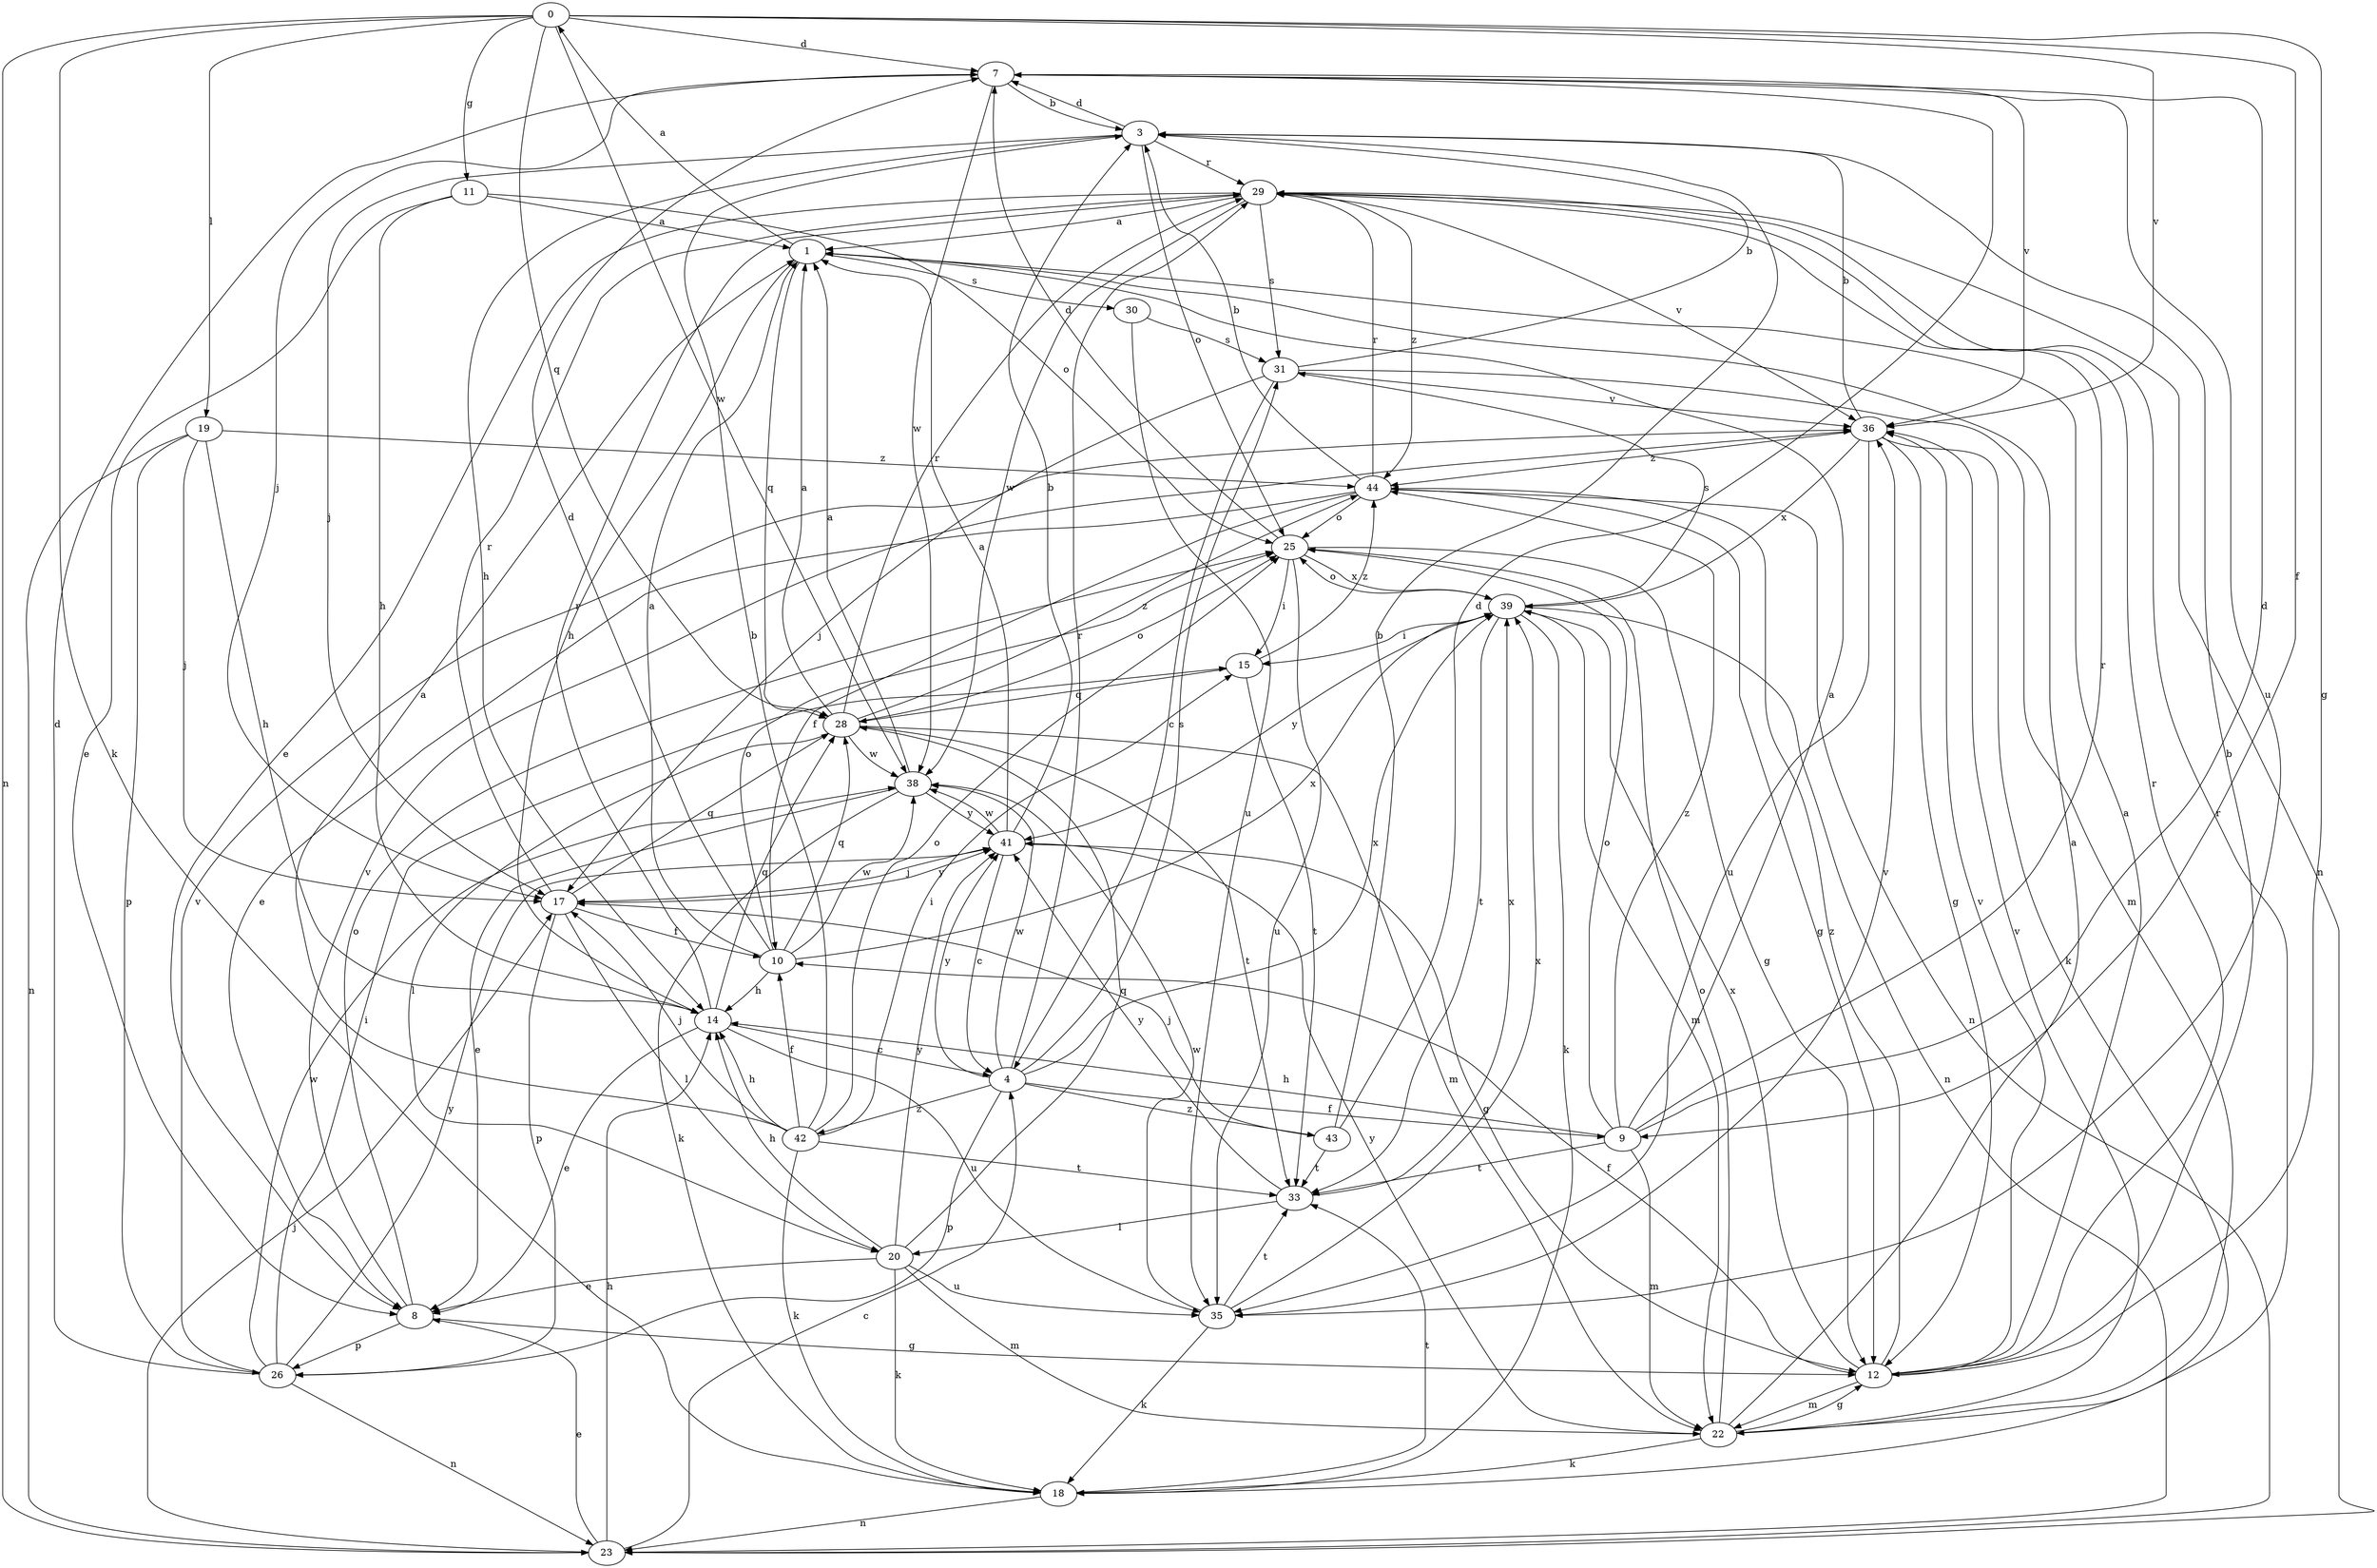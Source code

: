 strict digraph  {
0;
1;
3;
4;
7;
8;
9;
10;
11;
12;
14;
15;
17;
18;
19;
20;
22;
23;
25;
26;
28;
29;
30;
31;
33;
35;
36;
38;
39;
41;
42;
43;
44;
0 -> 7  [label=d];
0 -> 9  [label=f];
0 -> 11  [label=g];
0 -> 12  [label=g];
0 -> 18  [label=k];
0 -> 19  [label=l];
0 -> 23  [label=n];
0 -> 28  [label=q];
0 -> 36  [label=v];
0 -> 38  [label=w];
1 -> 0  [label=a];
1 -> 14  [label=h];
1 -> 28  [label=q];
1 -> 30  [label=s];
3 -> 7  [label=d];
3 -> 14  [label=h];
3 -> 17  [label=j];
3 -> 25  [label=o];
3 -> 29  [label=r];
4 -> 9  [label=f];
4 -> 26  [label=p];
4 -> 29  [label=r];
4 -> 31  [label=s];
4 -> 38  [label=w];
4 -> 39  [label=x];
4 -> 41  [label=y];
4 -> 42  [label=z];
4 -> 43  [label=z];
7 -> 3  [label=b];
7 -> 17  [label=j];
7 -> 35  [label=u];
7 -> 36  [label=v];
7 -> 38  [label=w];
8 -> 12  [label=g];
8 -> 25  [label=o];
8 -> 26  [label=p];
8 -> 36  [label=v];
9 -> 1  [label=a];
9 -> 7  [label=d];
9 -> 14  [label=h];
9 -> 22  [label=m];
9 -> 25  [label=o];
9 -> 29  [label=r];
9 -> 33  [label=t];
9 -> 44  [label=z];
10 -> 1  [label=a];
10 -> 7  [label=d];
10 -> 14  [label=h];
10 -> 25  [label=o];
10 -> 28  [label=q];
10 -> 38  [label=w];
10 -> 39  [label=x];
11 -> 1  [label=a];
11 -> 8  [label=e];
11 -> 14  [label=h];
11 -> 25  [label=o];
12 -> 1  [label=a];
12 -> 3  [label=b];
12 -> 10  [label=f];
12 -> 22  [label=m];
12 -> 29  [label=r];
12 -> 36  [label=v];
12 -> 39  [label=x];
12 -> 44  [label=z];
14 -> 4  [label=c];
14 -> 8  [label=e];
14 -> 28  [label=q];
14 -> 29  [label=r];
14 -> 35  [label=u];
15 -> 28  [label=q];
15 -> 33  [label=t];
15 -> 44  [label=z];
17 -> 10  [label=f];
17 -> 20  [label=l];
17 -> 26  [label=p];
17 -> 28  [label=q];
17 -> 29  [label=r];
17 -> 41  [label=y];
18 -> 23  [label=n];
18 -> 33  [label=t];
19 -> 14  [label=h];
19 -> 17  [label=j];
19 -> 23  [label=n];
19 -> 26  [label=p];
19 -> 44  [label=z];
20 -> 8  [label=e];
20 -> 14  [label=h];
20 -> 18  [label=k];
20 -> 22  [label=m];
20 -> 28  [label=q];
20 -> 35  [label=u];
20 -> 41  [label=y];
22 -> 1  [label=a];
22 -> 12  [label=g];
22 -> 18  [label=k];
22 -> 25  [label=o];
22 -> 29  [label=r];
22 -> 36  [label=v];
22 -> 41  [label=y];
23 -> 4  [label=c];
23 -> 8  [label=e];
23 -> 14  [label=h];
23 -> 17  [label=j];
25 -> 7  [label=d];
25 -> 12  [label=g];
25 -> 15  [label=i];
25 -> 35  [label=u];
25 -> 39  [label=x];
26 -> 7  [label=d];
26 -> 15  [label=i];
26 -> 23  [label=n];
26 -> 36  [label=v];
26 -> 38  [label=w];
26 -> 41  [label=y];
28 -> 1  [label=a];
28 -> 20  [label=l];
28 -> 22  [label=m];
28 -> 25  [label=o];
28 -> 29  [label=r];
28 -> 33  [label=t];
28 -> 38  [label=w];
28 -> 44  [label=z];
29 -> 1  [label=a];
29 -> 8  [label=e];
29 -> 23  [label=n];
29 -> 31  [label=s];
29 -> 36  [label=v];
29 -> 38  [label=w];
29 -> 44  [label=z];
30 -> 31  [label=s];
30 -> 35  [label=u];
31 -> 3  [label=b];
31 -> 4  [label=c];
31 -> 17  [label=j];
31 -> 22  [label=m];
31 -> 36  [label=v];
33 -> 20  [label=l];
33 -> 39  [label=x];
33 -> 41  [label=y];
35 -> 18  [label=k];
35 -> 33  [label=t];
35 -> 36  [label=v];
35 -> 38  [label=w];
35 -> 39  [label=x];
36 -> 3  [label=b];
36 -> 12  [label=g];
36 -> 18  [label=k];
36 -> 35  [label=u];
36 -> 39  [label=x];
36 -> 44  [label=z];
38 -> 1  [label=a];
38 -> 8  [label=e];
38 -> 18  [label=k];
38 -> 41  [label=y];
39 -> 15  [label=i];
39 -> 18  [label=k];
39 -> 22  [label=m];
39 -> 23  [label=n];
39 -> 25  [label=o];
39 -> 31  [label=s];
39 -> 33  [label=t];
39 -> 41  [label=y];
41 -> 1  [label=a];
41 -> 3  [label=b];
41 -> 4  [label=c];
41 -> 12  [label=g];
41 -> 17  [label=j];
41 -> 38  [label=w];
42 -> 1  [label=a];
42 -> 3  [label=b];
42 -> 10  [label=f];
42 -> 14  [label=h];
42 -> 15  [label=i];
42 -> 17  [label=j];
42 -> 18  [label=k];
42 -> 25  [label=o];
42 -> 33  [label=t];
43 -> 3  [label=b];
43 -> 7  [label=d];
43 -> 17  [label=j];
43 -> 33  [label=t];
44 -> 3  [label=b];
44 -> 8  [label=e];
44 -> 10  [label=f];
44 -> 12  [label=g];
44 -> 23  [label=n];
44 -> 25  [label=o];
44 -> 29  [label=r];
}
